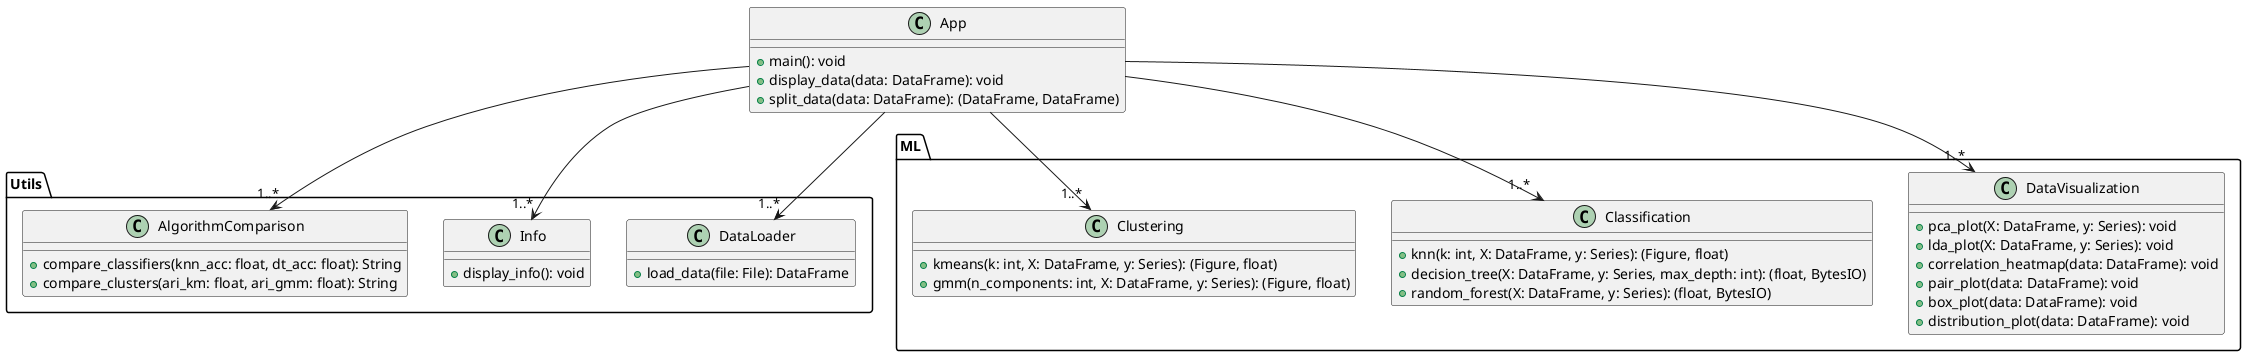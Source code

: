 @startuml MyMLApplicationDiagram
!define RECTANGLE class

RECTANGLE App {
    +main(): void
    +display_data(data: DataFrame): void
    +split_data(data: DataFrame): (DataFrame, DataFrame)
}

RECTANGLE Utils.DataLoader {
    +load_data(file: File): DataFrame
}

RECTANGLE Utils.Info {
    +display_info(): void
}

RECTANGLE Utils.AlgorithmComparison {
    +compare_classifiers(knn_acc: float, dt_acc: float): String
    +compare_clusters(ari_km: float, ari_gmm: float): String
}

RECTANGLE ML.DataVisualization {
    +pca_plot(X: DataFrame, y: Series): void
    +lda_plot(X: DataFrame, y: Series): void
    +correlation_heatmap(data: DataFrame): void
    +pair_plot(data: DataFrame): void
    +box_plot(data: DataFrame): void
    +distribution_plot(data: DataFrame): void
}

RECTANGLE ML.Classification {
    +knn(k: int, X: DataFrame, y: Series): (Figure, float)
    +decision_tree(X: DataFrame, y: Series, max_depth: int): (float, BytesIO)
    +random_forest(X: DataFrame, y: Series): (float, BytesIO)
}

RECTANGLE ML.Clustering {
    +kmeans(k: int, X: DataFrame, y: Series): (Figure, float)
    +gmm(n_components: int, X: DataFrame, y: Series): (Figure, float)
}

App --> "1..*" Utils.DataLoader
App --> "1..*" Utils.Info
App --> "1..*" Utils.AlgorithmComparison
App --> "1..*" ML.DataVisualization
App --> "1..*" ML.Classification
App --> "1..*" ML.Clustering
@enduml
